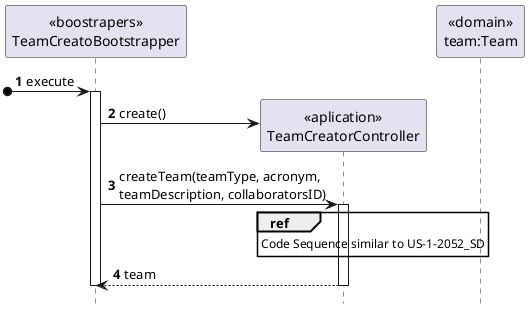 @startuml
autonumber
hide footbox

participant "<<boostrapers>>\nTeamCreatoBootstrapper" as BOOT
participant "<<aplication>>\nTeamCreatorController" as CTRL
participant "<<domain>>\nteam:Team" as TEAM

[o-> BOOT : execute

activate BOOT
BOOT -> CTRL** : create()

BOOT -> CTRL : createTeam(teamType, acronym,\nteamDescription, collaboratorsID)
activate CTRL
ref over CTRL
Code Sequence similar to US-1-2052_SD
end ref
CTRL --> BOOT : team
deactivate CTRL
deactivate BOOT

@enduml